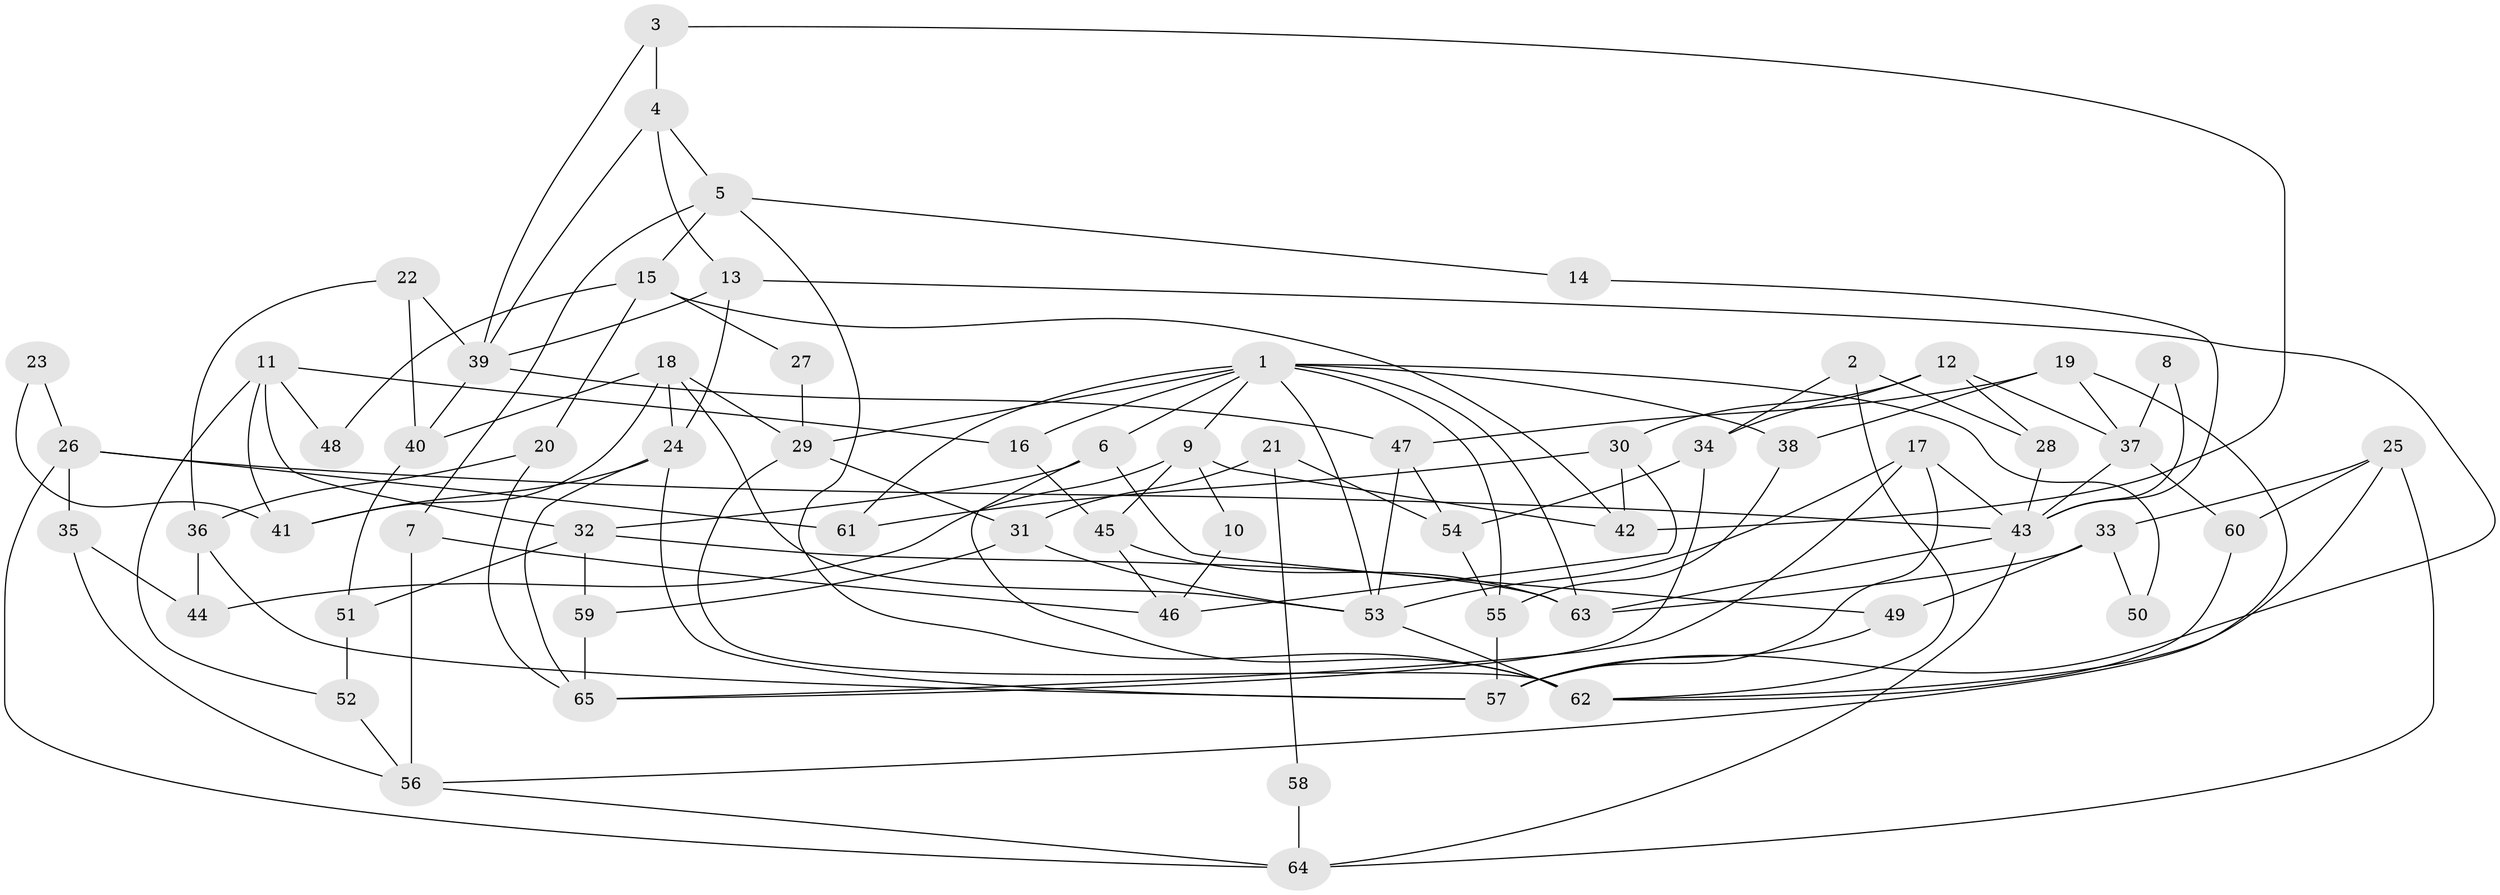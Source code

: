 // Generated by graph-tools (version 1.1) at 2025/36/03/09/25 02:36:27]
// undirected, 65 vertices, 130 edges
graph export_dot {
graph [start="1"]
  node [color=gray90,style=filled];
  1;
  2;
  3;
  4;
  5;
  6;
  7;
  8;
  9;
  10;
  11;
  12;
  13;
  14;
  15;
  16;
  17;
  18;
  19;
  20;
  21;
  22;
  23;
  24;
  25;
  26;
  27;
  28;
  29;
  30;
  31;
  32;
  33;
  34;
  35;
  36;
  37;
  38;
  39;
  40;
  41;
  42;
  43;
  44;
  45;
  46;
  47;
  48;
  49;
  50;
  51;
  52;
  53;
  54;
  55;
  56;
  57;
  58;
  59;
  60;
  61;
  62;
  63;
  64;
  65;
  1 -- 53;
  1 -- 6;
  1 -- 9;
  1 -- 16;
  1 -- 29;
  1 -- 38;
  1 -- 50;
  1 -- 55;
  1 -- 61;
  1 -- 63;
  2 -- 62;
  2 -- 34;
  2 -- 28;
  3 -- 4;
  3 -- 39;
  3 -- 42;
  4 -- 13;
  4 -- 39;
  4 -- 5;
  5 -- 62;
  5 -- 7;
  5 -- 14;
  5 -- 15;
  6 -- 62;
  6 -- 32;
  6 -- 49;
  7 -- 46;
  7 -- 56;
  8 -- 43;
  8 -- 37;
  9 -- 45;
  9 -- 10;
  9 -- 42;
  9 -- 44;
  10 -- 46;
  11 -- 52;
  11 -- 32;
  11 -- 16;
  11 -- 41;
  11 -- 48;
  12 -- 30;
  12 -- 28;
  12 -- 34;
  12 -- 37;
  13 -- 24;
  13 -- 57;
  13 -- 39;
  14 -- 43;
  15 -- 42;
  15 -- 20;
  15 -- 27;
  15 -- 48;
  16 -- 45;
  17 -- 53;
  17 -- 43;
  17 -- 57;
  17 -- 65;
  18 -- 41;
  18 -- 29;
  18 -- 24;
  18 -- 40;
  18 -- 53;
  19 -- 56;
  19 -- 38;
  19 -- 37;
  19 -- 47;
  20 -- 65;
  20 -- 36;
  21 -- 31;
  21 -- 54;
  21 -- 58;
  22 -- 39;
  22 -- 40;
  22 -- 36;
  23 -- 26;
  23 -- 41;
  24 -- 57;
  24 -- 41;
  24 -- 65;
  25 -- 62;
  25 -- 33;
  25 -- 60;
  25 -- 64;
  26 -- 43;
  26 -- 35;
  26 -- 61;
  26 -- 64;
  27 -- 29;
  28 -- 43;
  29 -- 62;
  29 -- 31;
  30 -- 61;
  30 -- 42;
  30 -- 46;
  31 -- 53;
  31 -- 59;
  32 -- 63;
  32 -- 59;
  32 -- 51;
  33 -- 63;
  33 -- 49;
  33 -- 50;
  34 -- 65;
  34 -- 54;
  35 -- 56;
  35 -- 44;
  36 -- 44;
  36 -- 57;
  37 -- 43;
  37 -- 60;
  38 -- 55;
  39 -- 47;
  39 -- 40;
  40 -- 51;
  43 -- 64;
  43 -- 63;
  45 -- 63;
  45 -- 46;
  47 -- 54;
  47 -- 53;
  49 -- 57;
  51 -- 52;
  52 -- 56;
  53 -- 62;
  54 -- 55;
  55 -- 57;
  56 -- 64;
  58 -- 64;
  59 -- 65;
  60 -- 62;
}
